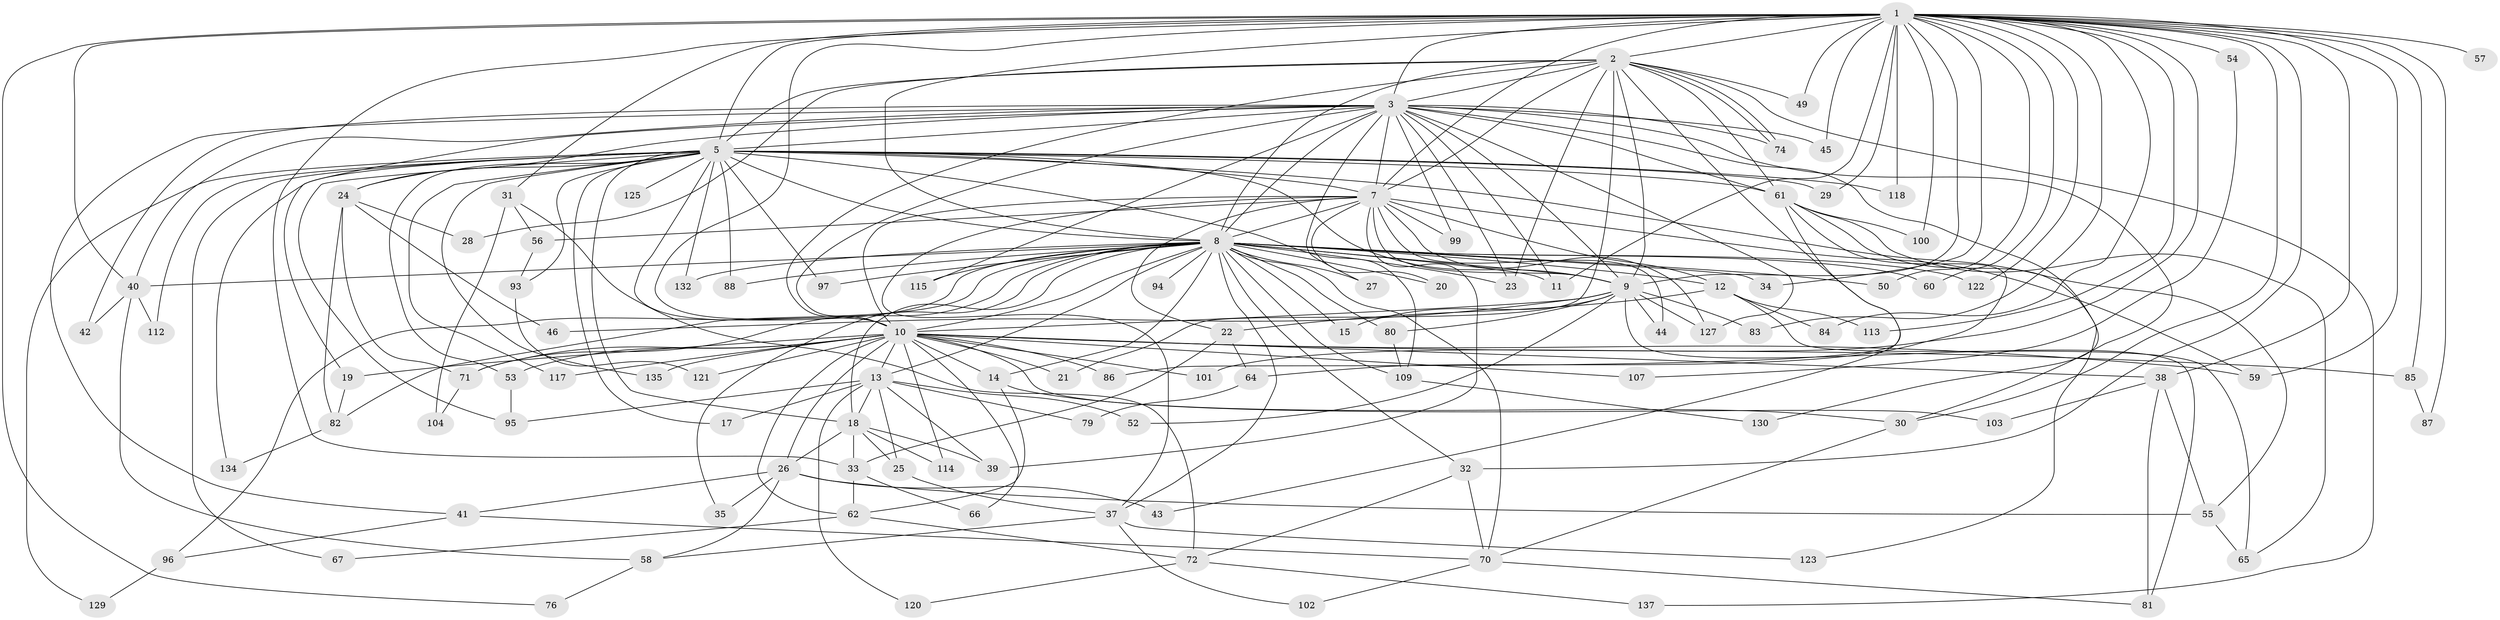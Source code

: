 // original degree distribution, {28: 0.0072992700729927005, 17: 0.0072992700729927005, 20: 0.014598540145985401, 29: 0.0072992700729927005, 16: 0.014598540145985401, 19: 0.0072992700729927005, 37: 0.0072992700729927005, 32: 0.0072992700729927005, 3: 0.18248175182481752, 6: 0.014598540145985401, 5: 0.043795620437956206, 4: 0.10948905109489052, 2: 0.5401459854014599, 9: 0.0072992700729927005, 8: 0.014598540145985401, 7: 0.014598540145985401}
// Generated by graph-tools (version 1.1) at 2025/11/02/27/25 16:11:06]
// undirected, 105 vertices, 241 edges
graph export_dot {
graph [start="1"]
  node [color=gray90,style=filled];
  1 [super="+4"];
  2 [super="+105"];
  3 [super="+6"];
  5 [super="+110"];
  7 [super="+69"];
  8 [super="+36"];
  9 [super="+63"];
  10 [super="+89"];
  11 [super="+48"];
  12;
  13 [super="+16"];
  14 [super="+90"];
  15;
  17;
  18 [super="+126"];
  19;
  20;
  21;
  22;
  23 [super="+68"];
  24 [super="+133"];
  25 [super="+131"];
  26;
  27;
  28;
  29;
  30 [super="+75"];
  31;
  32;
  33 [super="+47"];
  34;
  35;
  37 [super="+116"];
  38;
  39;
  40 [super="+51"];
  41 [super="+73"];
  42;
  43;
  44;
  45;
  46;
  49;
  50;
  52;
  53;
  54;
  55 [super="+119"];
  56;
  57;
  58;
  59 [super="+91"];
  60;
  61 [super="+78"];
  62 [super="+92"];
  64;
  65;
  66;
  67;
  70 [super="+77"];
  71 [super="+106"];
  72 [super="+108"];
  74 [super="+111"];
  76;
  79;
  80;
  81 [super="+124"];
  82 [super="+98"];
  83;
  84;
  85;
  86;
  87;
  88;
  93;
  94;
  95;
  96;
  97;
  99;
  100;
  101;
  102;
  103;
  104;
  107;
  109 [super="+128"];
  112;
  113;
  114;
  115;
  117;
  118;
  120;
  121;
  122;
  123;
  125;
  127 [super="+136"];
  129;
  130;
  132;
  134;
  135;
  137;
  1 -- 2 [weight=2];
  1 -- 3 [weight=4];
  1 -- 5 [weight=2];
  1 -- 7 [weight=2];
  1 -- 8 [weight=2];
  1 -- 9 [weight=3];
  1 -- 10 [weight=2];
  1 -- 11;
  1 -- 29;
  1 -- 31 [weight=2];
  1 -- 33;
  1 -- 34;
  1 -- 38;
  1 -- 40;
  1 -- 45;
  1 -- 49;
  1 -- 50;
  1 -- 54 [weight=2];
  1 -- 57 [weight=2];
  1 -- 76;
  1 -- 85;
  1 -- 100;
  1 -- 118;
  1 -- 122;
  1 -- 30;
  1 -- 83;
  1 -- 84;
  1 -- 87;
  1 -- 32;
  1 -- 101;
  1 -- 113;
  1 -- 59;
  1 -- 60;
  2 -- 3 [weight=2];
  2 -- 5;
  2 -- 7;
  2 -- 8;
  2 -- 9;
  2 -- 10;
  2 -- 21;
  2 -- 28;
  2 -- 43;
  2 -- 49;
  2 -- 74;
  2 -- 74;
  2 -- 137;
  2 -- 61;
  2 -- 23;
  3 -- 5 [weight=2];
  3 -- 7 [weight=2];
  3 -- 8 [weight=3];
  3 -- 9 [weight=2];
  3 -- 10 [weight=2];
  3 -- 19;
  3 -- 23;
  3 -- 24 [weight=2];
  3 -- 41;
  3 -- 42;
  3 -- 45;
  3 -- 115;
  3 -- 127;
  3 -- 11;
  3 -- 130;
  3 -- 27;
  3 -- 30;
  3 -- 99;
  3 -- 61;
  3 -- 40;
  3 -- 74;
  5 -- 7;
  5 -- 8;
  5 -- 9;
  5 -- 10;
  5 -- 17;
  5 -- 29;
  5 -- 53;
  5 -- 61;
  5 -- 67;
  5 -- 88;
  5 -- 93;
  5 -- 97;
  5 -- 109;
  5 -- 112;
  5 -- 117;
  5 -- 118;
  5 -- 125 [weight=2];
  5 -- 129;
  5 -- 132;
  5 -- 134;
  5 -- 135;
  5 -- 95;
  5 -- 18;
  5 -- 24;
  5 -- 55;
  7 -- 8;
  7 -- 9;
  7 -- 10;
  7 -- 12;
  7 -- 20;
  7 -- 22;
  7 -- 37;
  7 -- 44;
  7 -- 56;
  7 -- 59;
  7 -- 99;
  7 -- 39;
  7 -- 127;
  8 -- 9;
  8 -- 10;
  8 -- 11;
  8 -- 12;
  8 -- 13;
  8 -- 14;
  8 -- 15;
  8 -- 18;
  8 -- 20;
  8 -- 23;
  8 -- 27;
  8 -- 32;
  8 -- 34;
  8 -- 35;
  8 -- 37;
  8 -- 40;
  8 -- 50;
  8 -- 70;
  8 -- 71;
  8 -- 80;
  8 -- 88;
  8 -- 94 [weight=2];
  8 -- 96;
  8 -- 97;
  8 -- 109;
  8 -- 115;
  8 -- 122;
  8 -- 132;
  8 -- 60;
  8 -- 82;
  9 -- 10;
  9 -- 15;
  9 -- 44;
  9 -- 46;
  9 -- 52;
  9 -- 80;
  9 -- 81;
  9 -- 83;
  9 -- 127;
  10 -- 13 [weight=3];
  10 -- 14;
  10 -- 19;
  10 -- 21;
  10 -- 26;
  10 -- 38;
  10 -- 53;
  10 -- 62 [weight=2];
  10 -- 66;
  10 -- 85;
  10 -- 86;
  10 -- 101;
  10 -- 103;
  10 -- 107;
  10 -- 114;
  10 -- 117;
  10 -- 121;
  10 -- 135;
  10 -- 59;
  10 -- 71;
  12 -- 22;
  12 -- 65;
  12 -- 84;
  12 -- 113;
  13 -- 18;
  13 -- 39;
  13 -- 79;
  13 -- 17;
  13 -- 52;
  13 -- 120;
  13 -- 25;
  13 -- 95;
  14 -- 30;
  14 -- 62;
  18 -- 25;
  18 -- 26;
  18 -- 33;
  18 -- 39;
  18 -- 114;
  19 -- 82;
  22 -- 64;
  22 -- 33;
  24 -- 28;
  24 -- 46;
  24 -- 71;
  24 -- 82;
  25 -- 37;
  26 -- 35;
  26 -- 41;
  26 -- 43;
  26 -- 55;
  26 -- 58;
  30 -- 70;
  31 -- 56;
  31 -- 72;
  31 -- 104;
  32 -- 72;
  32 -- 70;
  33 -- 62;
  33 -- 66;
  37 -- 102;
  37 -- 123;
  37 -- 58;
  38 -- 55;
  38 -- 103;
  38 -- 81;
  40 -- 42;
  40 -- 112;
  40 -- 58;
  41 -- 96;
  41 -- 70;
  53 -- 95;
  54 -- 107;
  55 -- 65;
  56 -- 93;
  58 -- 76;
  61 -- 64;
  61 -- 86;
  61 -- 100;
  61 -- 123;
  61 -- 65;
  62 -- 67;
  62 -- 72;
  64 -- 79;
  70 -- 81;
  70 -- 102;
  71 -- 104;
  72 -- 120;
  72 -- 137;
  80 -- 109;
  82 -- 134;
  85 -- 87;
  93 -- 121;
  96 -- 129;
  109 -- 130;
}
